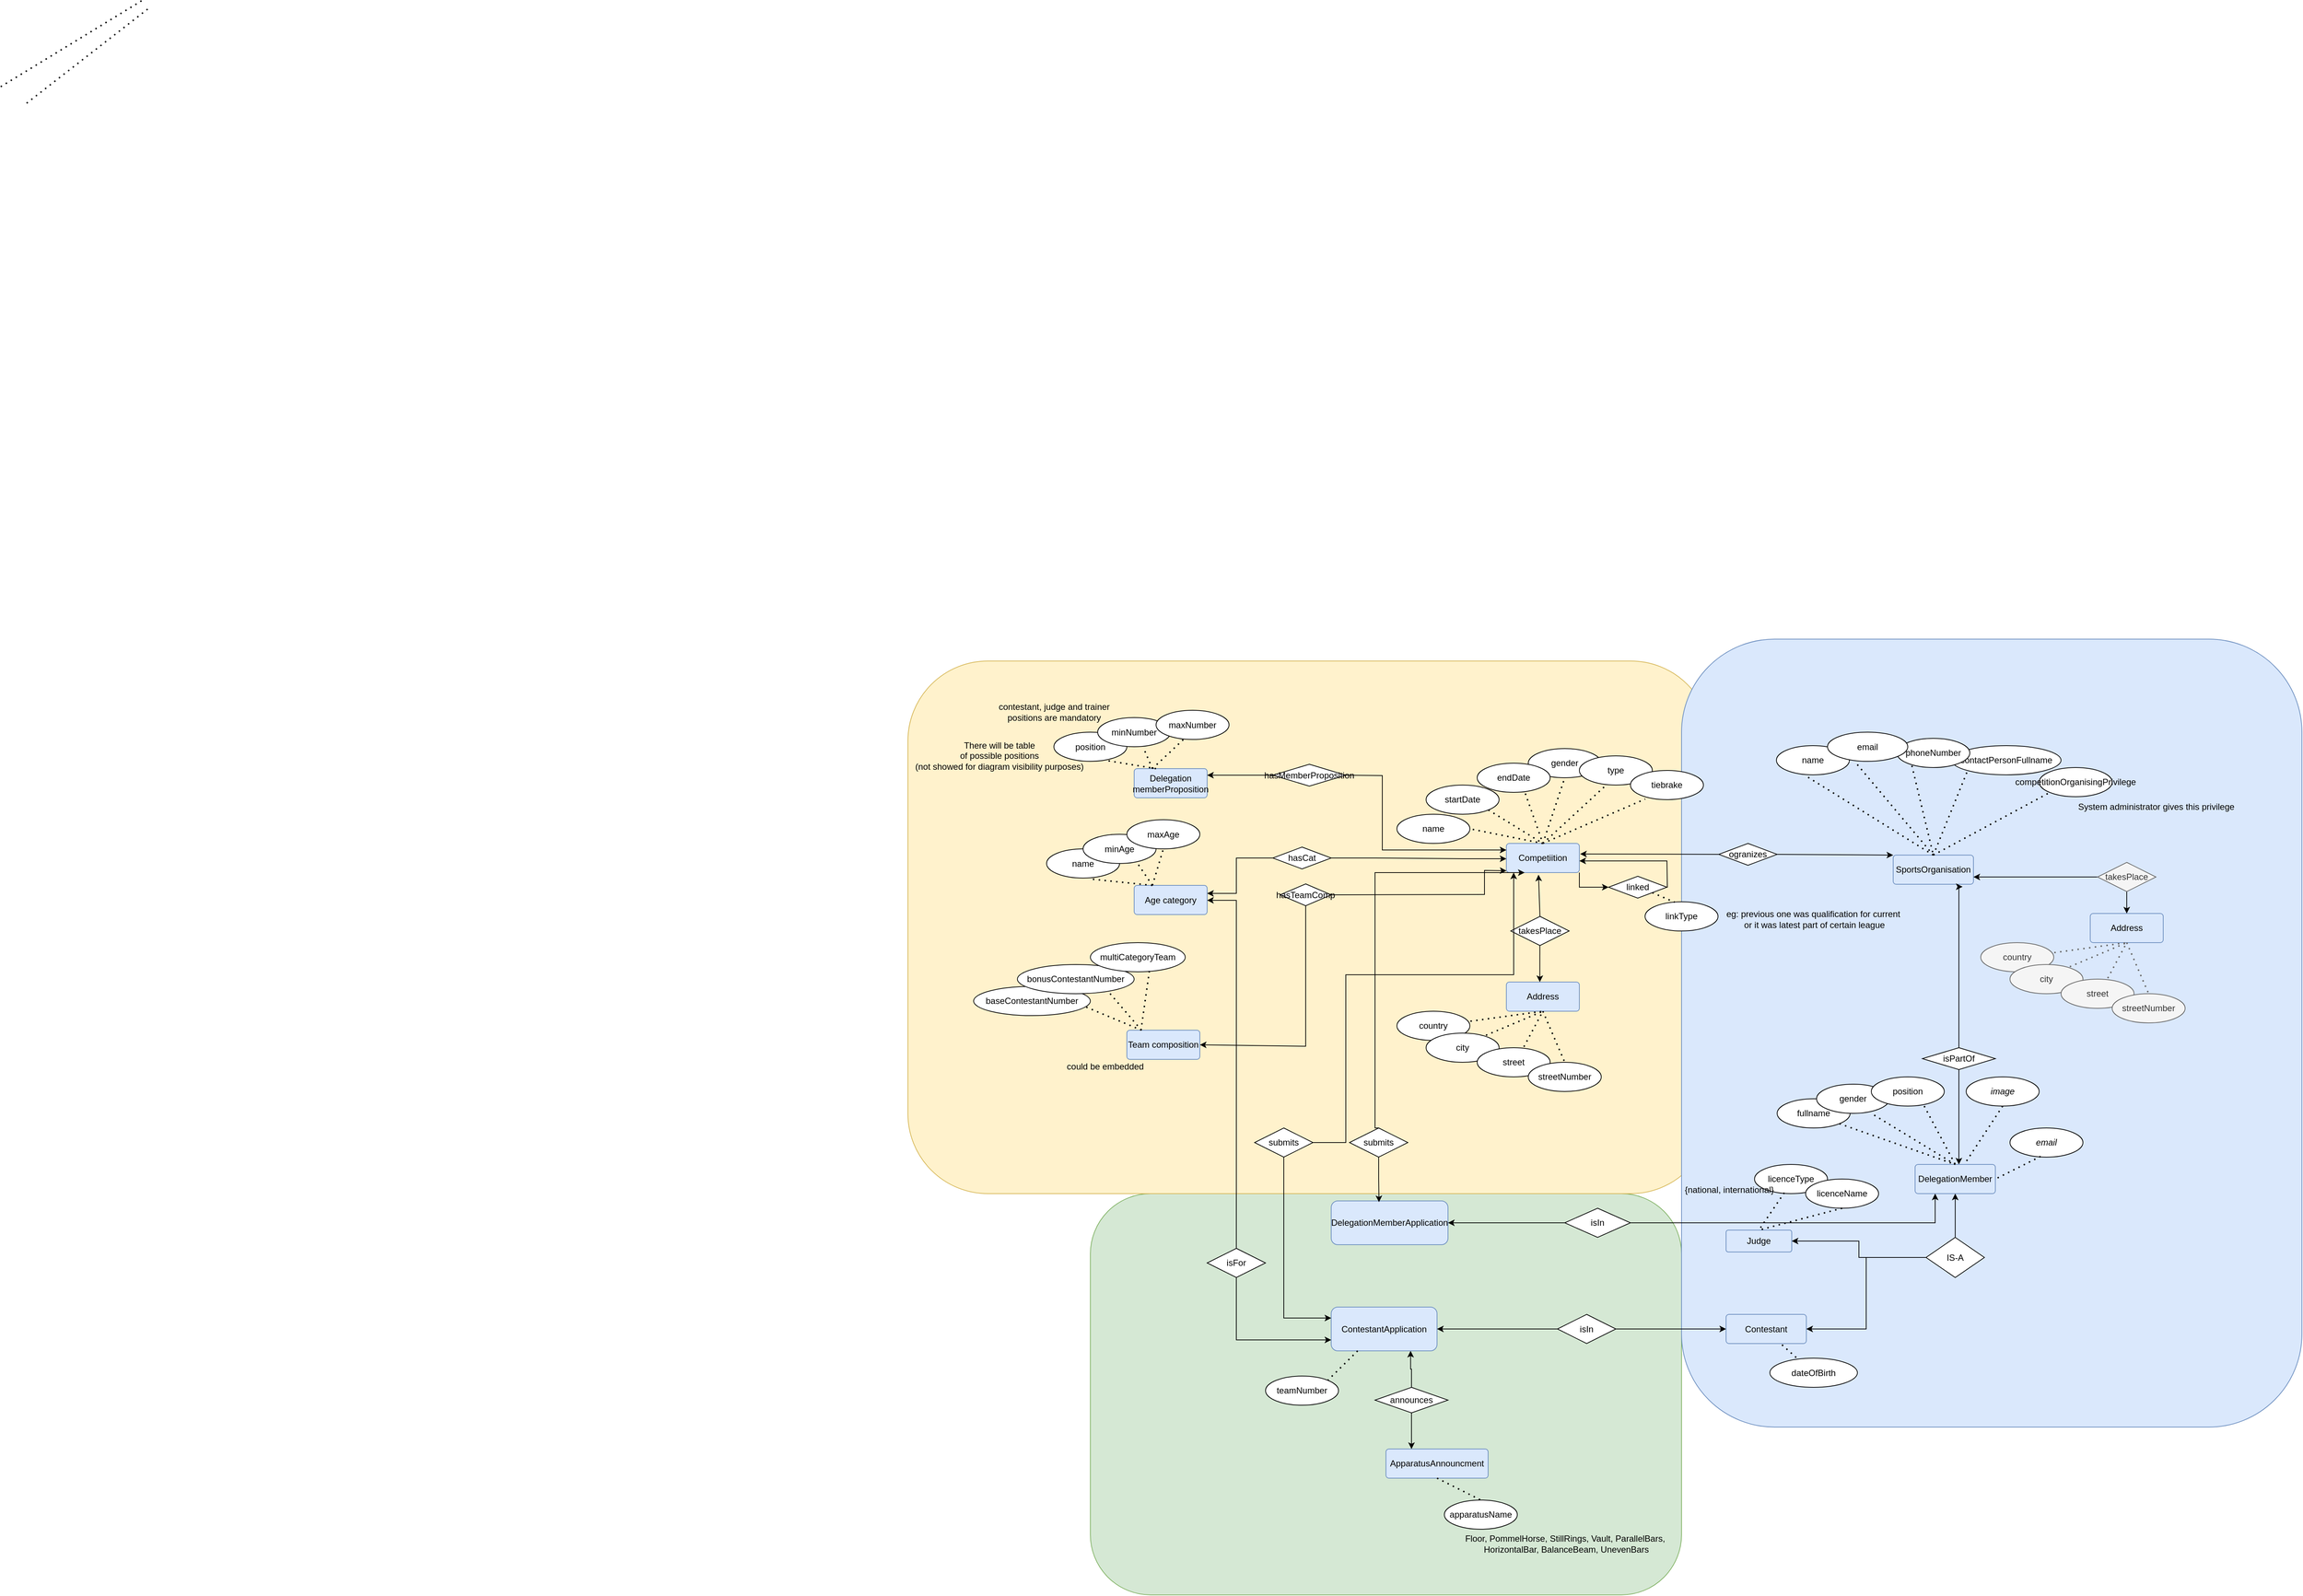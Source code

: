 <mxfile version="21.6.8" type="device">
  <diagram name="Page-1" id="sqc_vz35k7CTNrsF8CXl">
    <mxGraphModel dx="659" dy="-343" grid="1" gridSize="10" guides="1" tooltips="1" connect="1" arrows="1" fold="1" page="1" pageScale="1" pageWidth="850" pageHeight="1100" math="0" shadow="0">
      <root>
        <mxCell id="0" />
        <mxCell id="1" parent="0" />
        <mxCell id="_8KGrWZPLLeJy_KlV1K0-40" value="" style="endArrow=none;dashed=1;html=1;dashPattern=1 3;strokeWidth=2;rounded=0;entryX=0.5;entryY=1;entryDx=0;entryDy=0;exitX=0.67;exitY=-0.054;exitDx=0;exitDy=0;exitPerimeter=0;" edge="1" parent="1" target="_8KGrWZPLLeJy_KlV1K0-38">
          <mxGeometry width="50" height="50" relative="1" as="geometry">
            <mxPoint x="-63" y="542.84" as="sourcePoint" />
            <mxPoint x="130.2" y="425.0" as="targetPoint" />
          </mxGeometry>
        </mxCell>
        <mxCell id="_8KGrWZPLLeJy_KlV1K0-41" value="" style="endArrow=none;dashed=1;html=1;dashPattern=1 3;strokeWidth=2;rounded=0;entryX=0.554;entryY=1.031;entryDx=0;entryDy=0;entryPerimeter=0;exitX=1.025;exitY=0.511;exitDx=0;exitDy=0;exitPerimeter=0;" edge="1" parent="1" target="_8KGrWZPLLeJy_KlV1K0-39">
          <mxGeometry width="50" height="50" relative="1" as="geometry">
            <mxPoint x="-27.5" y="565.44" as="sourcePoint" />
            <mxPoint x="140.2" y="435.0" as="targetPoint" />
          </mxGeometry>
        </mxCell>
        <mxCell id="_8KGrWZPLLeJy_KlV1K0-64" value="" style="rounded=1;whiteSpace=wrap;html=1;fillColor=#d5e8d4;strokeColor=#82b366;movable=0;resizable=0;rotatable=0;deletable=0;editable=0;connectable=0;" vertex="1" parent="1">
          <mxGeometry x="1430" y="2060" width="810" height="550" as="geometry" />
        </mxCell>
        <mxCell id="_8KGrWZPLLeJy_KlV1K0-65" value="" style="rounded=1;whiteSpace=wrap;html=1;fillColor=#fff2cc;strokeColor=#d6b656;movable=1;resizable=1;rotatable=1;deletable=1;editable=1;connectable=1;" vertex="1" parent="1">
          <mxGeometry x="1180" y="1330" width="1100" height="730" as="geometry" />
        </mxCell>
        <mxCell id="_8KGrWZPLLeJy_KlV1K0-66" value="" style="rounded=1;whiteSpace=wrap;html=1;fillColor=#dae8fc;strokeColor=#6c8ebf;movable=0;resizable=0;rotatable=0;deletable=0;editable=0;connectable=0;" vertex="1" parent="1">
          <mxGeometry x="2240" y="1300" width="850" height="1080" as="geometry" />
        </mxCell>
        <mxCell id="_8KGrWZPLLeJy_KlV1K0-67" style="edgeStyle=none;rounded=0;orthogonalLoop=1;jettySize=auto;html=1;exitX=1;exitY=1;exitDx=0;exitDy=0;entryX=0;entryY=0.5;entryDx=0;entryDy=0;startArrow=none;startFill=0;endArrow=classic;endFill=1;" edge="1" parent="1" source="_8KGrWZPLLeJy_KlV1K0-68" target="_8KGrWZPLLeJy_KlV1K0-99">
          <mxGeometry relative="1" as="geometry">
            <Array as="points">
              <mxPoint x="2100" y="1640" />
            </Array>
          </mxGeometry>
        </mxCell>
        <mxCell id="_8KGrWZPLLeJy_KlV1K0-68" value="Competiition&lt;br&gt;" style="rounded=1;arcSize=10;whiteSpace=wrap;html=1;align=center;fillColor=#dae8fc;strokeColor=#6c8ebf;" vertex="1" parent="1">
          <mxGeometry x="2000" y="1580" width="100" height="40" as="geometry" />
        </mxCell>
        <mxCell id="_8KGrWZPLLeJy_KlV1K0-69" value="name" style="ellipse;whiteSpace=wrap;html=1;align=center;fillColor=#FFFFFF;" vertex="1" parent="1">
          <mxGeometry x="1850" y="1540" width="100" height="40" as="geometry" />
        </mxCell>
        <mxCell id="_8KGrWZPLLeJy_KlV1K0-70" value="gender" style="ellipse;whiteSpace=wrap;html=1;align=center;fillColor=#FFFFFF;" vertex="1" parent="1">
          <mxGeometry x="2030" y="1450" width="100" height="40" as="geometry" />
        </mxCell>
        <mxCell id="_8KGrWZPLLeJy_KlV1K0-71" value="contactPersonFullname" style="ellipse;whiteSpace=wrap;html=1;align=center;fillColor=#FFFFFF;" vertex="1" parent="1">
          <mxGeometry x="2610" y="1446" width="150" height="40" as="geometry" />
        </mxCell>
        <mxCell id="_8KGrWZPLLeJy_KlV1K0-72" value="phoneNumber" style="ellipse;whiteSpace=wrap;html=1;align=center;fillColor=#FFFFFF;" vertex="1" parent="1">
          <mxGeometry x="2535" y="1436" width="100" height="40" as="geometry" />
        </mxCell>
        <mxCell id="_8KGrWZPLLeJy_KlV1K0-73" value="startDate" style="ellipse;whiteSpace=wrap;html=1;align=center;fillColor=#FFFFFF;" vertex="1" parent="1">
          <mxGeometry x="1890" y="1500" width="100" height="40" as="geometry" />
        </mxCell>
        <mxCell id="_8KGrWZPLLeJy_KlV1K0-74" value="endDate" style="ellipse;whiteSpace=wrap;html=1;align=center;fillColor=#FFFFFF;" vertex="1" parent="1">
          <mxGeometry x="1960" y="1470" width="100" height="40" as="geometry" />
        </mxCell>
        <mxCell id="_8KGrWZPLLeJy_KlV1K0-75" value="Address" style="rounded=1;arcSize=10;whiteSpace=wrap;html=1;align=center;fillColor=#dae8fc;strokeColor=#6c8ebf;" vertex="1" parent="1">
          <mxGeometry x="2000" y="1770" width="100" height="40" as="geometry" />
        </mxCell>
        <mxCell id="_8KGrWZPLLeJy_KlV1K0-76" value="country" style="ellipse;whiteSpace=wrap;html=1;align=center;fillColor=#FFFFFF;" vertex="1" parent="1">
          <mxGeometry x="1850" y="1810" width="100" height="40" as="geometry" />
        </mxCell>
        <mxCell id="_8KGrWZPLLeJy_KlV1K0-77" value="city" style="ellipse;whiteSpace=wrap;html=1;align=center;fillColor=#FFFFFF;" vertex="1" parent="1">
          <mxGeometry x="1890" y="1840" width="100" height="40" as="geometry" />
        </mxCell>
        <mxCell id="_8KGrWZPLLeJy_KlV1K0-78" value="street" style="ellipse;whiteSpace=wrap;html=1;align=center;fillColor=#FFFFFF;" vertex="1" parent="1">
          <mxGeometry x="1960" y="1860" width="100" height="40" as="geometry" />
        </mxCell>
        <mxCell id="_8KGrWZPLLeJy_KlV1K0-79" value="streetNumber" style="ellipse;whiteSpace=wrap;html=1;align=center;fillColor=#FFFFFF;" vertex="1" parent="1">
          <mxGeometry x="2030" y="1880" width="100" height="40" as="geometry" />
        </mxCell>
        <mxCell id="_8KGrWZPLLeJy_KlV1K0-80" style="edgeStyle=none;rounded=0;orthogonalLoop=1;jettySize=auto;html=1;entryX=0.458;entryY=0;entryDx=0;entryDy=0;startArrow=none;startFill=0;endArrow=classic;endFill=1;entryPerimeter=0;" edge="1" parent="1" target="_8KGrWZPLLeJy_KlV1K0-75">
          <mxGeometry relative="1" as="geometry">
            <mxPoint x="2045.839" y="1719.58" as="sourcePoint" />
            <mxPoint x="2048" y="1770" as="targetPoint" />
          </mxGeometry>
        </mxCell>
        <mxCell id="_8KGrWZPLLeJy_KlV1K0-81" style="edgeStyle=none;rounded=0;orthogonalLoop=1;jettySize=auto;html=1;startArrow=none;startFill=0;endArrow=classic;endFill=1;entryX=0.44;entryY=1.071;entryDx=0;entryDy=0;entryPerimeter=0;exitX=0.5;exitY=0;exitDx=0;exitDy=0;" edge="1" parent="1" source="_8KGrWZPLLeJy_KlV1K0-82" target="_8KGrWZPLLeJy_KlV1K0-68">
          <mxGeometry relative="1" as="geometry">
            <mxPoint x="2033.327" y="1660.003" as="sourcePoint" />
            <mxPoint x="2030" y="1608.34" as="targetPoint" />
          </mxGeometry>
        </mxCell>
        <mxCell id="_8KGrWZPLLeJy_KlV1K0-82" value="takesPlace" style="shape=rhombus;perimeter=rhombusPerimeter;whiteSpace=wrap;html=1;align=center;" vertex="1" parent="1">
          <mxGeometry x="2006" y="1680" width="80" height="40" as="geometry" />
        </mxCell>
        <mxCell id="_8KGrWZPLLeJy_KlV1K0-83" value="type" style="ellipse;whiteSpace=wrap;html=1;align=center;fillColor=#FFFFFF;" vertex="1" parent="1">
          <mxGeometry x="2100" y="1460" width="100" height="40" as="geometry" />
        </mxCell>
        <mxCell id="_8KGrWZPLLeJy_KlV1K0-84" value="Delegation memberProposition" style="rounded=1;arcSize=10;whiteSpace=wrap;html=1;align=center;fillColor=#dae8fc;strokeColor=#6c8ebf;" vertex="1" parent="1">
          <mxGeometry x="1490" y="1477.5" width="100" height="40" as="geometry" />
        </mxCell>
        <mxCell id="_8KGrWZPLLeJy_KlV1K0-85" value="position" style="ellipse;whiteSpace=wrap;html=1;align=center;fillColor=#FFFFFF;" vertex="1" parent="1">
          <mxGeometry x="1380" y="1427.5" width="100" height="40" as="geometry" />
        </mxCell>
        <mxCell id="_8KGrWZPLLeJy_KlV1K0-86" value="minNumber" style="ellipse;whiteSpace=wrap;html=1;align=center;fillColor=#FFFFFF;" vertex="1" parent="1">
          <mxGeometry x="1440" y="1407.5" width="100" height="40" as="geometry" />
        </mxCell>
        <mxCell id="_8KGrWZPLLeJy_KlV1K0-87" value="maxNumber" style="ellipse;whiteSpace=wrap;html=1;align=center;fillColor=#FFFFFF;" vertex="1" parent="1">
          <mxGeometry x="1520" y="1397.5" width="100" height="40" as="geometry" />
        </mxCell>
        <mxCell id="_8KGrWZPLLeJy_KlV1K0-88" value="contestant, judge and trainer&lt;br&gt;positions are mandatory&lt;br&gt;" style="text;html=1;align=center;verticalAlign=middle;resizable=0;points=[];autosize=1;strokeColor=none;fillColor=none;" vertex="1" parent="1">
          <mxGeometry x="1290" y="1380" width="180" height="40" as="geometry" />
        </mxCell>
        <mxCell id="_8KGrWZPLLeJy_KlV1K0-89" value="Age category" style="rounded=1;arcSize=10;whiteSpace=wrap;html=1;align=center;fillColor=#dae8fc;strokeColor=#6c8ebf;" vertex="1" parent="1">
          <mxGeometry x="1490" y="1637.5" width="100" height="40" as="geometry" />
        </mxCell>
        <mxCell id="_8KGrWZPLLeJy_KlV1K0-90" value="name" style="ellipse;whiteSpace=wrap;html=1;align=center;fillColor=#FFFFFF;" vertex="1" parent="1">
          <mxGeometry x="1370" y="1587.5" width="100" height="40" as="geometry" />
        </mxCell>
        <mxCell id="_8KGrWZPLLeJy_KlV1K0-91" value="minAge" style="ellipse;whiteSpace=wrap;html=1;align=center;fillColor=#FFFFFF;" vertex="1" parent="1">
          <mxGeometry x="1420" y="1567.5" width="100" height="40" as="geometry" />
        </mxCell>
        <mxCell id="_8KGrWZPLLeJy_KlV1K0-92" value="maxAge" style="ellipse;whiteSpace=wrap;html=1;align=center;fillColor=#FFFFFF;" vertex="1" parent="1">
          <mxGeometry x="1480" y="1547.5" width="100" height="40" as="geometry" />
        </mxCell>
        <mxCell id="_8KGrWZPLLeJy_KlV1K0-93" value="Team composition" style="rounded=1;arcSize=10;whiteSpace=wrap;html=1;align=center;fillColor=#dae8fc;strokeColor=#6c8ebf;" vertex="1" parent="1">
          <mxGeometry x="1480" y="1836" width="100" height="40" as="geometry" />
        </mxCell>
        <mxCell id="_8KGrWZPLLeJy_KlV1K0-94" value="baseContestantNumber" style="ellipse;whiteSpace=wrap;html=1;align=center;fillColor=#FFFFFF;" vertex="1" parent="1">
          <mxGeometry x="1270" y="1776" width="160" height="40" as="geometry" />
        </mxCell>
        <mxCell id="_8KGrWZPLLeJy_KlV1K0-95" value="bonusContestantNumber" style="ellipse;whiteSpace=wrap;html=1;align=center;fillColor=#FFFFFF;" vertex="1" parent="1">
          <mxGeometry x="1330" y="1746" width="160" height="40" as="geometry" />
        </mxCell>
        <mxCell id="_8KGrWZPLLeJy_KlV1K0-96" value="multiCategoryTeam" style="ellipse;whiteSpace=wrap;html=1;align=center;fillColor=#FFFFFF;" vertex="1" parent="1">
          <mxGeometry x="1430" y="1716" width="130" height="40" as="geometry" />
        </mxCell>
        <mxCell id="_8KGrWZPLLeJy_KlV1K0-97" value="tiebrake" style="ellipse;whiteSpace=wrap;html=1;align=center;fillColor=#FFFFFF;" vertex="1" parent="1">
          <mxGeometry x="2170" y="1480" width="100" height="40" as="geometry" />
        </mxCell>
        <mxCell id="_8KGrWZPLLeJy_KlV1K0-98" style="edgeStyle=none;rounded=0;orthogonalLoop=1;jettySize=auto;html=1;exitX=1.007;exitY=0.516;exitDx=0;exitDy=0;entryX=1;entryY=0.5;entryDx=0;entryDy=0;startArrow=none;startFill=0;endArrow=classic;endFill=1;exitPerimeter=0;" edge="1" parent="1" source="_8KGrWZPLLeJy_KlV1K0-99">
          <mxGeometry relative="1" as="geometry">
            <mxPoint x="2220" y="1644" as="sourcePoint" />
            <mxPoint x="2100" y="1604" as="targetPoint" />
            <Array as="points">
              <mxPoint x="2220" y="1604" />
            </Array>
          </mxGeometry>
        </mxCell>
        <mxCell id="_8KGrWZPLLeJy_KlV1K0-99" value="linked" style="shape=rhombus;perimeter=rhombusPerimeter;whiteSpace=wrap;html=1;align=center;" vertex="1" parent="1">
          <mxGeometry x="2140" y="1625" width="80" height="30" as="geometry" />
        </mxCell>
        <mxCell id="_8KGrWZPLLeJy_KlV1K0-100" value="linkType" style="ellipse;whiteSpace=wrap;html=1;align=center;fillColor=#FFFFFF;" vertex="1" parent="1">
          <mxGeometry x="2190" y="1660" width="100" height="40" as="geometry" />
        </mxCell>
        <mxCell id="_8KGrWZPLLeJy_KlV1K0-101" value="eg: previous one was qualification for current&lt;br&gt;&amp;nbsp;or it was latest part of certain league" style="text;html=1;align=center;verticalAlign=middle;resizable=0;points=[];autosize=1;strokeColor=none;fillColor=none;" vertex="1" parent="1">
          <mxGeometry x="2290" y="1664" width="260" height="40" as="geometry" />
        </mxCell>
        <mxCell id="_8KGrWZPLLeJy_KlV1K0-102" style="edgeStyle=none;rounded=0;orthogonalLoop=1;jettySize=auto;html=1;exitX=0.5;exitY=1;exitDx=0;exitDy=0;startArrow=none;startFill=0;endArrow=none;endFill=0;" edge="1" parent="1" source="_8KGrWZPLLeJy_KlV1K0-83" target="_8KGrWZPLLeJy_KlV1K0-83">
          <mxGeometry relative="1" as="geometry" />
        </mxCell>
        <mxCell id="_8KGrWZPLLeJy_KlV1K0-103" value="" style="endArrow=none;dashed=1;html=1;dashPattern=1 3;strokeWidth=2;rounded=0;entryX=0.5;entryY=1;entryDx=0;entryDy=0;" edge="1" parent="1" target="_8KGrWZPLLeJy_KlV1K0-70">
          <mxGeometry width="50" height="50" relative="1" as="geometry">
            <mxPoint x="2050" y="1580" as="sourcePoint" />
            <mxPoint x="2090" y="1520" as="targetPoint" />
          </mxGeometry>
        </mxCell>
        <mxCell id="_8KGrWZPLLeJy_KlV1K0-104" value="" style="endArrow=none;dashed=1;html=1;dashPattern=1 3;strokeWidth=2;rounded=0;entryX=1;entryY=0.5;entryDx=0;entryDy=0;" edge="1" parent="1" target="_8KGrWZPLLeJy_KlV1K0-69">
          <mxGeometry width="50" height="50" relative="1" as="geometry">
            <mxPoint x="2050" y="1580" as="sourcePoint" />
            <mxPoint x="2020" y="1540" as="targetPoint" />
          </mxGeometry>
        </mxCell>
        <mxCell id="_8KGrWZPLLeJy_KlV1K0-105" value="" style="endArrow=none;dashed=1;html=1;dashPattern=1 3;strokeWidth=2;rounded=0;exitX=1;exitY=1;exitDx=0;exitDy=0;entryX=0.5;entryY=0;entryDx=0;entryDy=0;" edge="1" parent="1" source="_8KGrWZPLLeJy_KlV1K0-73" target="_8KGrWZPLLeJy_KlV1K0-68">
          <mxGeometry width="50" height="50" relative="1" as="geometry">
            <mxPoint x="2060" y="1590" as="sourcePoint" />
            <mxPoint x="2110" y="1540" as="targetPoint" />
          </mxGeometry>
        </mxCell>
        <mxCell id="_8KGrWZPLLeJy_KlV1K0-106" value="" style="endArrow=none;dashed=1;html=1;dashPattern=1 3;strokeWidth=2;rounded=0;exitX=0.66;exitY=1.042;exitDx=0;exitDy=0;exitPerimeter=0;entryX=0.5;entryY=0;entryDx=0;entryDy=0;" edge="1" parent="1" source="_8KGrWZPLLeJy_KlV1K0-74" target="_8KGrWZPLLeJy_KlV1K0-68">
          <mxGeometry width="50" height="50" relative="1" as="geometry">
            <mxPoint x="2070" y="1600" as="sourcePoint" />
            <mxPoint x="2120" y="1550" as="targetPoint" />
          </mxGeometry>
        </mxCell>
        <mxCell id="_8KGrWZPLLeJy_KlV1K0-107" value="" style="endArrow=none;dashed=1;html=1;dashPattern=1 3;strokeWidth=2;rounded=0;entryX=0.368;entryY=1;entryDx=0;entryDy=0;entryPerimeter=0;exitX=0.5;exitY=0;exitDx=0;exitDy=0;" edge="1" parent="1" source="_8KGrWZPLLeJy_KlV1K0-68" target="_8KGrWZPLLeJy_KlV1K0-83">
          <mxGeometry width="50" height="50" relative="1" as="geometry">
            <mxPoint x="2080" y="1610" as="sourcePoint" />
            <mxPoint x="2130" y="1560" as="targetPoint" />
          </mxGeometry>
        </mxCell>
        <mxCell id="_8KGrWZPLLeJy_KlV1K0-108" value="" style="endArrow=none;dashed=1;html=1;dashPattern=1 3;strokeWidth=2;rounded=0;entryX=0.202;entryY=0.979;entryDx=0;entryDy=0;entryPerimeter=0;exitX=0.5;exitY=0;exitDx=0;exitDy=0;" edge="1" parent="1" source="_8KGrWZPLLeJy_KlV1K0-68" target="_8KGrWZPLLeJy_KlV1K0-97">
          <mxGeometry width="50" height="50" relative="1" as="geometry">
            <mxPoint x="2090" y="1620" as="sourcePoint" />
            <mxPoint x="2140" y="1570" as="targetPoint" />
          </mxGeometry>
        </mxCell>
        <mxCell id="_8KGrWZPLLeJy_KlV1K0-109" value="" style="endArrow=none;dashed=1;html=1;dashPattern=1 3;strokeWidth=2;rounded=0;entryX=0.406;entryY=0.015;entryDx=0;entryDy=0;entryPerimeter=0;exitX=1;exitY=1;exitDx=0;exitDy=0;" edge="1" parent="1" source="_8KGrWZPLLeJy_KlV1K0-99" target="_8KGrWZPLLeJy_KlV1K0-100">
          <mxGeometry width="50" height="50" relative="1" as="geometry">
            <mxPoint x="2210" y="1625" as="sourcePoint" />
            <mxPoint x="2350.2" y="1564.16" as="targetPoint" />
          </mxGeometry>
        </mxCell>
        <mxCell id="_8KGrWZPLLeJy_KlV1K0-110" value="" style="endArrow=none;dashed=1;html=1;dashPattern=1 3;strokeWidth=2;rounded=0;entryX=0.5;entryY=1;entryDx=0;entryDy=0;exitX=1.007;exitY=0.342;exitDx=0;exitDy=0;exitPerimeter=0;" edge="1" parent="1" source="_8KGrWZPLLeJy_KlV1K0-76" target="_8KGrWZPLLeJy_KlV1K0-75">
          <mxGeometry width="50" height="50" relative="1" as="geometry">
            <mxPoint x="2139.8" y="1890" as="sourcePoint" />
            <mxPoint x="2280" y="1829.16" as="targetPoint" />
          </mxGeometry>
        </mxCell>
        <mxCell id="_8KGrWZPLLeJy_KlV1K0-111" value="" style="endArrow=none;dashed=1;html=1;dashPattern=1 3;strokeWidth=2;rounded=0;exitX=0.82;exitY=0.075;exitDx=0;exitDy=0;exitPerimeter=0;" edge="1" parent="1" source="_8KGrWZPLLeJy_KlV1K0-77">
          <mxGeometry width="50" height="50" relative="1" as="geometry">
            <mxPoint x="2149.8" y="1900" as="sourcePoint" />
            <mxPoint x="2050" y="1810" as="targetPoint" />
          </mxGeometry>
        </mxCell>
        <mxCell id="_8KGrWZPLLeJy_KlV1K0-112" value="" style="endArrow=none;dashed=1;html=1;dashPattern=1 3;strokeWidth=2;rounded=0;entryX=0.5;entryY=1;entryDx=0;entryDy=0;exitX=0.64;exitY=-0.033;exitDx=0;exitDy=0;exitPerimeter=0;" edge="1" parent="1" source="_8KGrWZPLLeJy_KlV1K0-78" target="_8KGrWZPLLeJy_KlV1K0-75">
          <mxGeometry width="50" height="50" relative="1" as="geometry">
            <mxPoint x="2159.8" y="1910" as="sourcePoint" />
            <mxPoint x="2300.0" y="1849.16" as="targetPoint" />
          </mxGeometry>
        </mxCell>
        <mxCell id="_8KGrWZPLLeJy_KlV1K0-113" value="" style="endArrow=none;dashed=1;html=1;dashPattern=1 3;strokeWidth=2;rounded=0;entryX=0.5;entryY=0;entryDx=0;entryDy=0;exitX=0.5;exitY=1;exitDx=0;exitDy=0;" edge="1" parent="1" source="_8KGrWZPLLeJy_KlV1K0-75" target="_8KGrWZPLLeJy_KlV1K0-79">
          <mxGeometry width="50" height="50" relative="1" as="geometry">
            <mxPoint x="2169.8" y="1920" as="sourcePoint" />
            <mxPoint x="2310.0" y="1859.16" as="targetPoint" />
          </mxGeometry>
        </mxCell>
        <mxCell id="_8KGrWZPLLeJy_KlV1K0-114" style="edgeStyle=none;rounded=0;orthogonalLoop=1;jettySize=auto;html=1;exitX=0;exitY=0.5;exitDx=0;exitDy=0;entryX=1.011;entryY=0.361;entryDx=0;entryDy=0;entryPerimeter=0;startArrow=none;startFill=0;endArrow=classic;endFill=1;" edge="1" parent="1" source="_8KGrWZPLLeJy_KlV1K0-116" target="_8KGrWZPLLeJy_KlV1K0-68">
          <mxGeometry relative="1" as="geometry" />
        </mxCell>
        <mxCell id="_8KGrWZPLLeJy_KlV1K0-115" style="edgeStyle=none;rounded=0;orthogonalLoop=1;jettySize=auto;html=1;exitX=1;exitY=0.5;exitDx=0;exitDy=0;startArrow=none;startFill=0;endArrow=classic;endFill=1;entryX=0;entryY=0;entryDx=0;entryDy=0;" edge="1" parent="1" source="_8KGrWZPLLeJy_KlV1K0-116" target="_8KGrWZPLLeJy_KlV1K0-138">
          <mxGeometry relative="1" as="geometry">
            <mxPoint x="2460" y="1595" as="targetPoint" />
          </mxGeometry>
        </mxCell>
        <mxCell id="_8KGrWZPLLeJy_KlV1K0-116" value="ogranizes" style="shape=rhombus;perimeter=rhombusPerimeter;whiteSpace=wrap;html=1;align=center;" vertex="1" parent="1">
          <mxGeometry x="2291" y="1580" width="80" height="30" as="geometry" />
        </mxCell>
        <mxCell id="_8KGrWZPLLeJy_KlV1K0-117" value="" style="endArrow=none;dashed=1;html=1;dashPattern=1 3;strokeWidth=2;rounded=0;entryX=0;entryY=1;entryDx=0;entryDy=0;exitX=0.5;exitY=0;exitDx=0;exitDy=0;" edge="1" parent="1" source="_8KGrWZPLLeJy_KlV1K0-138" target="_8KGrWZPLLeJy_KlV1K0-71">
          <mxGeometry width="50" height="50" relative="1" as="geometry">
            <mxPoint x="2580" y="1421" as="sourcePoint" />
            <mxPoint x="2530" y="1265.16" as="targetPoint" />
          </mxGeometry>
        </mxCell>
        <mxCell id="_8KGrWZPLLeJy_KlV1K0-118" value="" style="endArrow=none;dashed=1;html=1;dashPattern=1 3;strokeWidth=2;rounded=0;entryX=0.5;entryY=0;entryDx=0;entryDy=0;exitX=0.206;exitY=0.936;exitDx=0;exitDy=0;exitPerimeter=0;" edge="1" parent="1" source="_8KGrWZPLLeJy_KlV1K0-72" target="_8KGrWZPLLeJy_KlV1K0-138">
          <mxGeometry width="50" height="50" relative="1" as="geometry">
            <mxPoint x="2399.8" y="1336" as="sourcePoint" />
            <mxPoint x="2576.3" y="1419.84" as="targetPoint" />
          </mxGeometry>
        </mxCell>
        <mxCell id="_8KGrWZPLLeJy_KlV1K0-119" value="" style="endArrow=none;dashed=1;html=1;dashPattern=1 3;strokeWidth=2;rounded=0;entryX=0.343;entryY=1.018;entryDx=0;entryDy=0;entryPerimeter=0;exitX=0.5;exitY=0;exitDx=0;exitDy=0;" edge="1" parent="1" source="_8KGrWZPLLeJy_KlV1K0-138" target="_8KGrWZPLLeJy_KlV1K0-188">
          <mxGeometry width="50" height="50" relative="1" as="geometry">
            <mxPoint x="2580" y="1416" as="sourcePoint" />
            <mxPoint x="2550" y="1285.16" as="targetPoint" />
          </mxGeometry>
        </mxCell>
        <mxCell id="_8KGrWZPLLeJy_KlV1K0-120" value="" style="endArrow=none;dashed=1;html=1;dashPattern=1 3;strokeWidth=2;rounded=0;entryX=0.624;entryY=1.02;entryDx=0;entryDy=0;entryPerimeter=0;exitX=0.25;exitY=0;exitDx=0;exitDy=0;" edge="1" parent="1" source="_8KGrWZPLLeJy_KlV1K0-84" target="_8KGrWZPLLeJy_KlV1K0-86">
          <mxGeometry width="50" height="50" relative="1" as="geometry">
            <mxPoint x="1560" y="1597.5" as="sourcePoint" />
            <mxPoint x="1460" y="1577.5" as="targetPoint" />
          </mxGeometry>
        </mxCell>
        <mxCell id="_8KGrWZPLLeJy_KlV1K0-121" value="" style="endArrow=none;dashed=1;html=1;dashPattern=1 3;strokeWidth=2;rounded=0;entryX=0.376;entryY=1;entryDx=0;entryDy=0;entryPerimeter=0;exitX=0.25;exitY=0;exitDx=0;exitDy=0;" edge="1" parent="1" source="_8KGrWZPLLeJy_KlV1K0-84" target="_8KGrWZPLLeJy_KlV1K0-87">
          <mxGeometry width="50" height="50" relative="1" as="geometry">
            <mxPoint x="1570" y="1607.5" as="sourcePoint" />
            <mxPoint x="1470" y="1587.5" as="targetPoint" />
          </mxGeometry>
        </mxCell>
        <mxCell id="_8KGrWZPLLeJy_KlV1K0-122" value="" style="endArrow=none;dashed=1;html=1;dashPattern=1 3;strokeWidth=2;rounded=0;entryX=0.692;entryY=0.96;entryDx=0;entryDy=0;entryPerimeter=0;" edge="1" parent="1" target="_8KGrWZPLLeJy_KlV1K0-85">
          <mxGeometry width="50" height="50" relative="1" as="geometry">
            <mxPoint x="1520" y="1477.5" as="sourcePoint" />
            <mxPoint x="1480" y="1597.5" as="targetPoint" />
          </mxGeometry>
        </mxCell>
        <mxCell id="_8KGrWZPLLeJy_KlV1K0-123" style="edgeStyle=none;rounded=0;orthogonalLoop=1;jettySize=auto;html=1;startArrow=none;startFill=0;endArrow=classic;endFill=1;exitX=1;exitY=0.5;exitDx=0;exitDy=0;" edge="1" parent="1" source="_8KGrWZPLLeJy_KlV1K0-125">
          <mxGeometry relative="1" as="geometry">
            <mxPoint x="1880" y="1589" as="sourcePoint" />
            <mxPoint x="2000" y="1589" as="targetPoint" />
            <Array as="points">
              <mxPoint x="1830" y="1487" />
              <mxPoint x="1830" y="1589" />
            </Array>
          </mxGeometry>
        </mxCell>
        <mxCell id="_8KGrWZPLLeJy_KlV1K0-124" style="edgeStyle=none;rounded=0;orthogonalLoop=1;jettySize=auto;html=1;entryX=1;entryY=0.5;entryDx=0;entryDy=0;startArrow=none;startFill=0;endArrow=classic;endFill=1;" edge="1" parent="1">
          <mxGeometry relative="1" as="geometry">
            <mxPoint x="1680" y="1486.5" as="sourcePoint" />
            <mxPoint x="1590" y="1486.5" as="targetPoint" />
          </mxGeometry>
        </mxCell>
        <mxCell id="_8KGrWZPLLeJy_KlV1K0-125" value="hasMemberProposition" style="shape=rhombus;perimeter=rhombusPerimeter;whiteSpace=wrap;html=1;align=center;" vertex="1" parent="1">
          <mxGeometry x="1680" y="1471.5" width="100" height="30" as="geometry" />
        </mxCell>
        <mxCell id="_8KGrWZPLLeJy_KlV1K0-126" value="" style="endArrow=none;dashed=1;html=1;dashPattern=1 3;strokeWidth=2;rounded=0;entryX=0.744;entryY=0.99;entryDx=0;entryDy=0;entryPerimeter=0;exitX=0.25;exitY=0;exitDx=0;exitDy=0;" edge="1" parent="1" source="_8KGrWZPLLeJy_KlV1K0-89" target="_8KGrWZPLLeJy_KlV1K0-91">
          <mxGeometry width="50" height="50" relative="1" as="geometry">
            <mxPoint x="1420" y="1663.3" as="sourcePoint" />
            <mxPoint x="1349.2" y="1651.7" as="targetPoint" />
          </mxGeometry>
        </mxCell>
        <mxCell id="_8KGrWZPLLeJy_KlV1K0-127" value="" style="endArrow=none;dashed=1;html=1;dashPattern=1 3;strokeWidth=2;rounded=0;entryX=0.5;entryY=1;entryDx=0;entryDy=0;exitX=0.25;exitY=0;exitDx=0;exitDy=0;" edge="1" parent="1" source="_8KGrWZPLLeJy_KlV1K0-89" target="_8KGrWZPLLeJy_KlV1K0-92">
          <mxGeometry width="50" height="50" relative="1" as="geometry">
            <mxPoint x="1430" y="1673.3" as="sourcePoint" />
            <mxPoint x="1359.2" y="1661.7" as="targetPoint" />
          </mxGeometry>
        </mxCell>
        <mxCell id="_8KGrWZPLLeJy_KlV1K0-128" value="" style="endArrow=none;dashed=1;html=1;dashPattern=1 3;strokeWidth=2;rounded=0;entryX=0.592;entryY=1.03;entryDx=0;entryDy=0;entryPerimeter=0;exitX=0.25;exitY=0;exitDx=0;exitDy=0;" edge="1" parent="1" source="_8KGrWZPLLeJy_KlV1K0-89" target="_8KGrWZPLLeJy_KlV1K0-90">
          <mxGeometry width="50" height="50" relative="1" as="geometry">
            <mxPoint x="1440" y="1683.3" as="sourcePoint" />
            <mxPoint x="1369.2" y="1671.7" as="targetPoint" />
          </mxGeometry>
        </mxCell>
        <mxCell id="_8KGrWZPLLeJy_KlV1K0-129" value="" style="endArrow=none;dashed=1;html=1;dashPattern=1 3;strokeWidth=2;rounded=0;entryX=0.961;entryY=0.703;entryDx=0;entryDy=0;entryPerimeter=0;exitX=0.2;exitY=0;exitDx=0;exitDy=0;exitPerimeter=0;" edge="1" parent="1" source="_8KGrWZPLLeJy_KlV1K0-93" target="_8KGrWZPLLeJy_KlV1K0-94">
          <mxGeometry width="50" height="50" relative="1" as="geometry">
            <mxPoint x="1415.8" y="1876" as="sourcePoint" />
            <mxPoint x="1330.0" y="1867.2" as="targetPoint" />
          </mxGeometry>
        </mxCell>
        <mxCell id="_8KGrWZPLLeJy_KlV1K0-130" value="" style="endArrow=none;dashed=1;html=1;dashPattern=1 3;strokeWidth=2;rounded=0;entryX=0.789;entryY=0.975;entryDx=0;entryDy=0;entryPerimeter=0;" edge="1" parent="1" target="_8KGrWZPLLeJy_KlV1K0-95">
          <mxGeometry width="50" height="50" relative="1" as="geometry">
            <mxPoint x="1500" y="1836" as="sourcePoint" />
            <mxPoint x="1340.0" y="1877.2" as="targetPoint" />
          </mxGeometry>
        </mxCell>
        <mxCell id="_8KGrWZPLLeJy_KlV1K0-131" value="" style="endArrow=none;dashed=1;html=1;dashPattern=1 3;strokeWidth=2;rounded=0;entryX=0.622;entryY=0.969;entryDx=0;entryDy=0;entryPerimeter=0;exitX=0.193;exitY=0.003;exitDx=0;exitDy=0;exitPerimeter=0;" edge="1" parent="1" source="_8KGrWZPLLeJy_KlV1K0-93" target="_8KGrWZPLLeJy_KlV1K0-96">
          <mxGeometry width="50" height="50" relative="1" as="geometry">
            <mxPoint x="1435.8" y="1896" as="sourcePoint" />
            <mxPoint x="1350.0" y="1887.2" as="targetPoint" />
          </mxGeometry>
        </mxCell>
        <mxCell id="_8KGrWZPLLeJy_KlV1K0-132" style="edgeStyle=none;rounded=0;orthogonalLoop=1;jettySize=auto;html=1;exitX=1;exitY=0.5;exitDx=0;exitDy=0;entryX=0;entryY=0.75;entryDx=0;entryDy=0;startArrow=none;startFill=0;endArrow=classic;endFill=1;" edge="1" parent="1" source="_8KGrWZPLLeJy_KlV1K0-134">
          <mxGeometry relative="1" as="geometry">
            <mxPoint x="1880" y="1666" as="sourcePoint" />
            <mxPoint x="2000" y="1601" as="targetPoint" />
            <Array as="points">
              <mxPoint x="1820" y="1600" />
              <mxPoint x="1940" y="1601" />
            </Array>
          </mxGeometry>
        </mxCell>
        <mxCell id="_8KGrWZPLLeJy_KlV1K0-133" style="edgeStyle=none;rounded=0;orthogonalLoop=1;jettySize=auto;html=1;exitX=0;exitY=0.5;exitDx=0;exitDy=0;entryX=1;entryY=0.5;entryDx=0;entryDy=0;startArrow=none;startFill=0;endArrow=classic;endFill=1;" edge="1" parent="1" source="_8KGrWZPLLeJy_KlV1K0-134">
          <mxGeometry relative="1" as="geometry">
            <mxPoint x="1590.0" y="1648.5" as="targetPoint" />
            <Array as="points">
              <mxPoint x="1630" y="1600" />
              <mxPoint x="1630" y="1648.5" />
            </Array>
          </mxGeometry>
        </mxCell>
        <mxCell id="_8KGrWZPLLeJy_KlV1K0-134" value="hasCat" style="shape=rhombus;perimeter=rhombusPerimeter;whiteSpace=wrap;html=1;align=center;" vertex="1" parent="1">
          <mxGeometry x="1680" y="1585" width="80" height="30" as="geometry" />
        </mxCell>
        <mxCell id="_8KGrWZPLLeJy_KlV1K0-135" style="edgeStyle=none;rounded=0;orthogonalLoop=1;jettySize=auto;html=1;entryX=0.001;entryY=0.935;entryDx=0;entryDy=0;entryPerimeter=0;startArrow=none;startFill=0;endArrow=classic;endFill=1;exitX=1;exitY=0.5;exitDx=0;exitDy=0;" edge="1" parent="1" source="_8KGrWZPLLeJy_KlV1K0-137" target="_8KGrWZPLLeJy_KlV1K0-68">
          <mxGeometry relative="1" as="geometry">
            <Array as="points">
              <mxPoint x="1970" y="1650" />
              <mxPoint x="1970" y="1617" />
            </Array>
          </mxGeometry>
        </mxCell>
        <mxCell id="_8KGrWZPLLeJy_KlV1K0-136" style="edgeStyle=none;rounded=0;orthogonalLoop=1;jettySize=auto;html=1;entryX=1;entryY=0.5;entryDx=0;entryDy=0;startArrow=none;startFill=0;endArrow=classic;endFill=1;" edge="1" parent="1" source="_8KGrWZPLLeJy_KlV1K0-137" target="_8KGrWZPLLeJy_KlV1K0-93">
          <mxGeometry relative="1" as="geometry">
            <Array as="points">
              <mxPoint x="1725" y="1858" />
            </Array>
          </mxGeometry>
        </mxCell>
        <mxCell id="_8KGrWZPLLeJy_KlV1K0-137" value="hasTeamComp" style="shape=rhombus;perimeter=rhombusPerimeter;whiteSpace=wrap;html=1;align=center;" vertex="1" parent="1">
          <mxGeometry x="1690" y="1635.5" width="70" height="30" as="geometry" />
        </mxCell>
        <mxCell id="_8KGrWZPLLeJy_KlV1K0-138" value="SportsOrganisation" style="rounded=1;arcSize=10;whiteSpace=wrap;html=1;align=center;fillColor=#dae8fc;strokeColor=#6c8ebf;" vertex="1" parent="1">
          <mxGeometry x="2530" y="1596" width="110" height="40" as="geometry" />
        </mxCell>
        <mxCell id="_8KGrWZPLLeJy_KlV1K0-139" value="name" style="ellipse;whiteSpace=wrap;html=1;align=center;fillColor=#FFFFFF;" vertex="1" parent="1">
          <mxGeometry x="2370" y="1446" width="100" height="40" as="geometry" />
        </mxCell>
        <mxCell id="_8KGrWZPLLeJy_KlV1K0-140" value="Address" style="rounded=1;arcSize=10;whiteSpace=wrap;html=1;align=center;fillColor=#dae8fc;strokeColor=#6c8ebf;" vertex="1" parent="1">
          <mxGeometry x="2800" y="1676" width="100" height="40" as="geometry" />
        </mxCell>
        <mxCell id="_8KGrWZPLLeJy_KlV1K0-141" value="country" style="ellipse;whiteSpace=wrap;html=1;align=center;fillColor=#f5f5f5;fontColor=#333333;strokeColor=#666666;" vertex="1" parent="1">
          <mxGeometry x="2650" y="1716" width="100" height="40" as="geometry" />
        </mxCell>
        <mxCell id="_8KGrWZPLLeJy_KlV1K0-142" value="city" style="ellipse;whiteSpace=wrap;html=1;align=center;fillColor=#f5f5f5;fontColor=#333333;strokeColor=#666666;" vertex="1" parent="1">
          <mxGeometry x="2690" y="1746" width="100" height="40" as="geometry" />
        </mxCell>
        <mxCell id="_8KGrWZPLLeJy_KlV1K0-143" value="street" style="ellipse;whiteSpace=wrap;html=1;align=center;fillColor=#f5f5f5;fontColor=#333333;strokeColor=#666666;" vertex="1" parent="1">
          <mxGeometry x="2760" y="1766" width="100" height="40" as="geometry" />
        </mxCell>
        <mxCell id="_8KGrWZPLLeJy_KlV1K0-144" value="streetNumber" style="ellipse;whiteSpace=wrap;html=1;align=center;fillColor=#f5f5f5;fontColor=#333333;strokeColor=#666666;" vertex="1" parent="1">
          <mxGeometry x="2830" y="1786" width="100" height="40" as="geometry" />
        </mxCell>
        <mxCell id="_8KGrWZPLLeJy_KlV1K0-145" value="" style="endArrow=none;dashed=1;html=1;dashPattern=1 3;strokeWidth=2;rounded=0;entryX=0.5;entryY=1;entryDx=0;entryDy=0;exitX=1.007;exitY=0.342;exitDx=0;exitDy=0;exitPerimeter=0;fillColor=#f5f5f5;strokeColor=#666666;" edge="1" parent="1" source="_8KGrWZPLLeJy_KlV1K0-141" target="_8KGrWZPLLeJy_KlV1K0-140">
          <mxGeometry width="50" height="50" relative="1" as="geometry">
            <mxPoint x="2939.8" y="1796" as="sourcePoint" />
            <mxPoint x="3080" y="1735.16" as="targetPoint" />
          </mxGeometry>
        </mxCell>
        <mxCell id="_8KGrWZPLLeJy_KlV1K0-146" value="" style="endArrow=none;dashed=1;html=1;dashPattern=1 3;strokeWidth=2;rounded=0;exitX=0.82;exitY=0.075;exitDx=0;exitDy=0;exitPerimeter=0;fillColor=#f5f5f5;strokeColor=#666666;" edge="1" parent="1" source="_8KGrWZPLLeJy_KlV1K0-142">
          <mxGeometry width="50" height="50" relative="1" as="geometry">
            <mxPoint x="2949.8" y="1806" as="sourcePoint" />
            <mxPoint x="2850" y="1716" as="targetPoint" />
          </mxGeometry>
        </mxCell>
        <mxCell id="_8KGrWZPLLeJy_KlV1K0-147" value="" style="endArrow=none;dashed=1;html=1;dashPattern=1 3;strokeWidth=2;rounded=0;entryX=0.5;entryY=1;entryDx=0;entryDy=0;exitX=0.64;exitY=-0.033;exitDx=0;exitDy=0;exitPerimeter=0;fillColor=#f5f5f5;strokeColor=#666666;" edge="1" parent="1" source="_8KGrWZPLLeJy_KlV1K0-143" target="_8KGrWZPLLeJy_KlV1K0-140">
          <mxGeometry width="50" height="50" relative="1" as="geometry">
            <mxPoint x="2959.8" y="1816" as="sourcePoint" />
            <mxPoint x="3100.0" y="1755.16" as="targetPoint" />
          </mxGeometry>
        </mxCell>
        <mxCell id="_8KGrWZPLLeJy_KlV1K0-148" value="" style="endArrow=none;dashed=1;html=1;dashPattern=1 3;strokeWidth=2;rounded=0;entryX=0.5;entryY=0;entryDx=0;entryDy=0;exitX=0.5;exitY=1;exitDx=0;exitDy=0;fillColor=#f5f5f5;strokeColor=#666666;" edge="1" parent="1" source="_8KGrWZPLLeJy_KlV1K0-140" target="_8KGrWZPLLeJy_KlV1K0-144">
          <mxGeometry width="50" height="50" relative="1" as="geometry">
            <mxPoint x="2969.8" y="1826" as="sourcePoint" />
            <mxPoint x="3110.0" y="1765.16" as="targetPoint" />
          </mxGeometry>
        </mxCell>
        <mxCell id="_8KGrWZPLLeJy_KlV1K0-149" style="edgeStyle=none;rounded=0;orthogonalLoop=1;jettySize=auto;html=1;exitX=0.5;exitY=1;exitDx=0;exitDy=0;entryX=0.5;entryY=0;entryDx=0;entryDy=0;startArrow=none;startFill=0;endArrow=classic;endFill=1;" edge="1" parent="1" source="_8KGrWZPLLeJy_KlV1K0-151" target="_8KGrWZPLLeJy_KlV1K0-140">
          <mxGeometry relative="1" as="geometry" />
        </mxCell>
        <mxCell id="_8KGrWZPLLeJy_KlV1K0-150" style="edgeStyle=none;rounded=0;orthogonalLoop=1;jettySize=auto;html=1;exitX=0;exitY=0.5;exitDx=0;exitDy=0;entryX=1;entryY=0.75;entryDx=0;entryDy=0;startArrow=none;startFill=0;endArrow=classic;endFill=1;" edge="1" parent="1" source="_8KGrWZPLLeJy_KlV1K0-151" target="_8KGrWZPLLeJy_KlV1K0-138">
          <mxGeometry relative="1" as="geometry">
            <Array as="points">
              <mxPoint x="2710" y="1626" />
            </Array>
          </mxGeometry>
        </mxCell>
        <mxCell id="_8KGrWZPLLeJy_KlV1K0-151" value="takesPlace" style="shape=rhombus;perimeter=rhombusPerimeter;whiteSpace=wrap;html=1;align=center;fillColor=#f5f5f5;fontColor=#333333;strokeColor=#666666;" vertex="1" parent="1">
          <mxGeometry x="2810" y="1606" width="80" height="40" as="geometry" />
        </mxCell>
        <mxCell id="_8KGrWZPLLeJy_KlV1K0-152" value="" style="endArrow=none;dashed=1;html=1;dashPattern=1 3;strokeWidth=2;rounded=0;entryX=0.421;entryY=1.064;entryDx=0;entryDy=0;exitX=0.5;exitY=0;exitDx=0;exitDy=0;entryPerimeter=0;" edge="1" parent="1" source="_8KGrWZPLLeJy_KlV1K0-138" target="_8KGrWZPLLeJy_KlV1K0-139">
          <mxGeometry width="50" height="50" relative="1" as="geometry">
            <mxPoint x="2649.02" y="1616.86" as="sourcePoint" />
            <mxPoint x="2750.987" y="1596.002" as="targetPoint" />
          </mxGeometry>
        </mxCell>
        <mxCell id="_8KGrWZPLLeJy_KlV1K0-153" value="Contestant" style="rounded=1;arcSize=10;whiteSpace=wrap;html=1;align=center;fillColor=#dae8fc;strokeColor=#6c8ebf;" vertex="1" parent="1">
          <mxGeometry x="2301" y="2225.5" width="110" height="40" as="geometry" />
        </mxCell>
        <mxCell id="_8KGrWZPLLeJy_KlV1K0-154" value="dateOfBirth" style="ellipse;whiteSpace=wrap;html=1;align=center;fillColor=#FFFFFF;" vertex="1" parent="1">
          <mxGeometry x="2361" y="2285.5" width="120" height="40" as="geometry" />
        </mxCell>
        <mxCell id="_8KGrWZPLLeJy_KlV1K0-155" value="ApparatusAnnouncment" style="rounded=1;arcSize=10;whiteSpace=wrap;html=1;align=center;fillColor=#dae8fc;strokeColor=#6c8ebf;" vertex="1" parent="1">
          <mxGeometry x="1835" y="2410" width="140" height="40" as="geometry" />
        </mxCell>
        <mxCell id="_8KGrWZPLLeJy_KlV1K0-156" value="apparatusName" style="ellipse;whiteSpace=wrap;html=1;align=center;fillColor=#FFFFFF;" vertex="1" parent="1">
          <mxGeometry x="1915" y="2480" width="100" height="40" as="geometry" />
        </mxCell>
        <mxCell id="_8KGrWZPLLeJy_KlV1K0-157" value="Floor, PommelHorse, StillRings, Vault, ParallelBars,&lt;br&gt;&amp;nbsp;HorizontalBar, BalanceBeam, UnevenBars" style="text;html=1;align=center;verticalAlign=middle;resizable=0;points=[];autosize=1;strokeColor=none;fillColor=none;" vertex="1" parent="1">
          <mxGeometry x="1930" y="2520" width="300" height="40" as="geometry" />
        </mxCell>
        <mxCell id="_8KGrWZPLLeJy_KlV1K0-158" style="edgeStyle=orthogonalEdgeStyle;rounded=0;orthogonalLoop=1;jettySize=auto;html=1;exitX=0.5;exitY=1;exitDx=0;exitDy=0;entryX=0.25;entryY=0;entryDx=0;entryDy=0;" edge="1" parent="1" source="_8KGrWZPLLeJy_KlV1K0-160" target="_8KGrWZPLLeJy_KlV1K0-155">
          <mxGeometry relative="1" as="geometry" />
        </mxCell>
        <mxCell id="_8KGrWZPLLeJy_KlV1K0-159" style="edgeStyle=orthogonalEdgeStyle;rounded=0;orthogonalLoop=1;jettySize=auto;html=1;exitX=0.5;exitY=0;exitDx=0;exitDy=0;entryX=0.75;entryY=1;entryDx=0;entryDy=0;" edge="1" parent="1" source="_8KGrWZPLLeJy_KlV1K0-160" target="_8KGrWZPLLeJy_KlV1K0-190">
          <mxGeometry relative="1" as="geometry" />
        </mxCell>
        <mxCell id="_8KGrWZPLLeJy_KlV1K0-160" value="announces" style="shape=rhombus;perimeter=rhombusPerimeter;whiteSpace=wrap;html=1;align=center;" vertex="1" parent="1">
          <mxGeometry x="1820" y="2325.5" width="100" height="35" as="geometry" />
        </mxCell>
        <mxCell id="_8KGrWZPLLeJy_KlV1K0-161" value="" style="endArrow=none;dashed=1;html=1;dashPattern=1 3;strokeWidth=2;rounded=0;entryX=0.5;entryY=0;entryDx=0;entryDy=0;exitX=0.5;exitY=1;exitDx=0;exitDy=0;" edge="1" parent="1" source="_8KGrWZPLLeJy_KlV1K0-155" target="_8KGrWZPLLeJy_KlV1K0-156">
          <mxGeometry width="50" height="50" relative="1" as="geometry">
            <mxPoint x="1900" y="2480" as="sourcePoint" />
            <mxPoint x="1940" y="2520" as="targetPoint" />
          </mxGeometry>
        </mxCell>
        <mxCell id="_8KGrWZPLLeJy_KlV1K0-162" style="edgeStyle=orthogonalEdgeStyle;rounded=0;orthogonalLoop=1;jettySize=auto;html=1;entryX=0.864;entryY=1.085;entryDx=0;entryDy=0;entryPerimeter=0;" edge="1" parent="1" source="_8KGrWZPLLeJy_KlV1K0-164" target="_8KGrWZPLLeJy_KlV1K0-138">
          <mxGeometry relative="1" as="geometry">
            <Array as="points">
              <mxPoint x="2620" y="1639" />
            </Array>
          </mxGeometry>
        </mxCell>
        <mxCell id="_8KGrWZPLLeJy_KlV1K0-163" style="edgeStyle=orthogonalEdgeStyle;rounded=0;orthogonalLoop=1;jettySize=auto;html=1;" edge="1" parent="1" source="_8KGrWZPLLeJy_KlV1K0-164" target="_8KGrWZPLLeJy_KlV1K0-165">
          <mxGeometry relative="1" as="geometry">
            <Array as="points">
              <mxPoint x="2620" y="1970" />
              <mxPoint x="2620" y="1970" />
            </Array>
          </mxGeometry>
        </mxCell>
        <mxCell id="_8KGrWZPLLeJy_KlV1K0-164" value="isPartOf" style="shape=rhombus;perimeter=rhombusPerimeter;whiteSpace=wrap;html=1;align=center;" vertex="1" parent="1">
          <mxGeometry x="2570" y="1860" width="100" height="30" as="geometry" />
        </mxCell>
        <mxCell id="_8KGrWZPLLeJy_KlV1K0-165" value="DelegationMember" style="rounded=1;arcSize=10;whiteSpace=wrap;html=1;align=center;fillColor=#dae8fc;strokeColor=#6c8ebf;" vertex="1" parent="1">
          <mxGeometry x="2560" y="2020" width="110" height="40" as="geometry" />
        </mxCell>
        <mxCell id="_8KGrWZPLLeJy_KlV1K0-166" value="could be embedded" style="text;html=1;align=center;verticalAlign=middle;resizable=0;points=[];autosize=1;strokeColor=none;fillColor=none;" vertex="1" parent="1">
          <mxGeometry x="1385" y="1871" width="130" height="30" as="geometry" />
        </mxCell>
        <mxCell id="_8KGrWZPLLeJy_KlV1K0-167" value="Judge" style="rounded=1;arcSize=10;whiteSpace=wrap;html=1;align=center;fillColor=#dae8fc;strokeColor=#6c8ebf;" vertex="1" parent="1">
          <mxGeometry x="2301" y="2110" width="90" height="30" as="geometry" />
        </mxCell>
        <mxCell id="_8KGrWZPLLeJy_KlV1K0-168" value="licenceType" style="ellipse;whiteSpace=wrap;html=1;align=center;fillColor=#FFFFFF;" vertex="1" parent="1">
          <mxGeometry x="2340" y="2020" width="100" height="40" as="geometry" />
        </mxCell>
        <mxCell id="_8KGrWZPLLeJy_KlV1K0-169" value="licenceName" style="ellipse;whiteSpace=wrap;html=1;align=center;fillColor=#FFFFFF;" vertex="1" parent="1">
          <mxGeometry x="2410" y="2040" width="100" height="40" as="geometry" />
        </mxCell>
        <mxCell id="_8KGrWZPLLeJy_KlV1K0-170" value="{national, international}" style="text;html=1;align=center;verticalAlign=middle;resizable=0;points=[];autosize=1;strokeColor=none;fillColor=none;" vertex="1" parent="1">
          <mxGeometry x="2230" y="2040" width="150" height="30" as="geometry" />
        </mxCell>
        <mxCell id="_8KGrWZPLLeJy_KlV1K0-171" value="fullname" style="ellipse;whiteSpace=wrap;html=1;align=center;fillColor=#FFFFFF;" vertex="1" parent="1">
          <mxGeometry x="2371" y="1930" width="100" height="40" as="geometry" />
        </mxCell>
        <mxCell id="_8KGrWZPLLeJy_KlV1K0-172" value="gender" style="ellipse;whiteSpace=wrap;html=1;align=center;fillColor=#FFFFFF;" vertex="1" parent="1">
          <mxGeometry x="2425" y="1910" width="100" height="40" as="geometry" />
        </mxCell>
        <mxCell id="_8KGrWZPLLeJy_KlV1K0-173" value="position" style="ellipse;whiteSpace=wrap;html=1;align=center;fillColor=#FFFFFF;" vertex="1" parent="1">
          <mxGeometry x="2500" y="1900" width="100" height="40" as="geometry" />
        </mxCell>
        <mxCell id="_8KGrWZPLLeJy_KlV1K0-174" value="" style="endArrow=none;dashed=1;html=1;dashPattern=1 3;strokeWidth=2;rounded=0;entryX=0.5;entryY=0;entryDx=0;entryDy=0;exitX=0.725;exitY=1;exitDx=0;exitDy=0;exitPerimeter=0;" edge="1" parent="1" source="_8KGrWZPLLeJy_KlV1K0-173" target="_8KGrWZPLLeJy_KlV1K0-165">
          <mxGeometry width="50" height="50" relative="1" as="geometry">
            <mxPoint x="2680" y="1950" as="sourcePoint" />
            <mxPoint x="2710" y="2020" as="targetPoint" />
          </mxGeometry>
        </mxCell>
        <mxCell id="_8KGrWZPLLeJy_KlV1K0-175" value="" style="endArrow=none;dashed=1;html=1;dashPattern=1 3;strokeWidth=2;rounded=0;entryX=0.5;entryY=0;entryDx=0;entryDy=0;exitX=1;exitY=1;exitDx=0;exitDy=0;" edge="1" parent="1" source="_8KGrWZPLLeJy_KlV1K0-171" target="_8KGrWZPLLeJy_KlV1K0-165">
          <mxGeometry width="50" height="50" relative="1" as="geometry">
            <mxPoint x="2700" y="1970" as="sourcePoint" />
            <mxPoint x="2730" y="2040" as="targetPoint" />
          </mxGeometry>
        </mxCell>
        <mxCell id="_8KGrWZPLLeJy_KlV1K0-176" value="" style="endArrow=none;dashed=1;html=1;dashPattern=1 3;strokeWidth=2;rounded=0;entryX=0.75;entryY=1;entryDx=0;entryDy=0;exitX=0.5;exitY=0;exitDx=0;exitDy=0;entryPerimeter=0;" edge="1" parent="1" source="_8KGrWZPLLeJy_KlV1K0-165" target="_8KGrWZPLLeJy_KlV1K0-172">
          <mxGeometry width="50" height="50" relative="1" as="geometry">
            <mxPoint x="2710" y="1980" as="sourcePoint" />
            <mxPoint x="2740" y="2050" as="targetPoint" />
          </mxGeometry>
        </mxCell>
        <mxCell id="_8KGrWZPLLeJy_KlV1K0-180" style="edgeStyle=orthogonalEdgeStyle;rounded=0;orthogonalLoop=1;jettySize=auto;html=1;exitX=0.5;exitY=0;exitDx=0;exitDy=0;entryX=0.5;entryY=1;entryDx=0;entryDy=0;" edge="1" parent="1" source="_8KGrWZPLLeJy_KlV1K0-183" target="_8KGrWZPLLeJy_KlV1K0-165">
          <mxGeometry relative="1" as="geometry" />
        </mxCell>
        <mxCell id="_8KGrWZPLLeJy_KlV1K0-181" style="edgeStyle=orthogonalEdgeStyle;rounded=0;orthogonalLoop=1;jettySize=auto;html=1;exitX=0;exitY=0.5;exitDx=0;exitDy=0;entryX=1;entryY=0.5;entryDx=0;entryDy=0;" edge="1" parent="1" source="_8KGrWZPLLeJy_KlV1K0-183" target="_8KGrWZPLLeJy_KlV1K0-153">
          <mxGeometry relative="1" as="geometry" />
        </mxCell>
        <mxCell id="_8KGrWZPLLeJy_KlV1K0-182" style="edgeStyle=orthogonalEdgeStyle;rounded=0;orthogonalLoop=1;jettySize=auto;html=1;exitX=0;exitY=0.5;exitDx=0;exitDy=0;entryX=1;entryY=0.5;entryDx=0;entryDy=0;" edge="1" parent="1" source="_8KGrWZPLLeJy_KlV1K0-183" target="_8KGrWZPLLeJy_KlV1K0-167">
          <mxGeometry relative="1" as="geometry" />
        </mxCell>
        <mxCell id="_8KGrWZPLLeJy_KlV1K0-183" value="IS-A" style="shape=rhombus;perimeter=rhombusPerimeter;whiteSpace=wrap;html=1;align=center;" vertex="1" parent="1">
          <mxGeometry x="2575" y="2120" width="80" height="55" as="geometry" />
        </mxCell>
        <mxCell id="_8KGrWZPLLeJy_KlV1K0-184" value="teamNumber" style="ellipse;whiteSpace=wrap;html=1;align=center;fillColor=#FFFFFF;" vertex="1" parent="1">
          <mxGeometry x="1670" y="2310" width="100" height="40" as="geometry" />
        </mxCell>
        <mxCell id="_8KGrWZPLLeJy_KlV1K0-185" value="competitionOrganisingPrivilege" style="ellipse;whiteSpace=wrap;html=1;align=center;fillColor=#FFFFFF;" vertex="1" parent="1">
          <mxGeometry x="2730" y="1476" width="100" height="40" as="geometry" />
        </mxCell>
        <mxCell id="_8KGrWZPLLeJy_KlV1K0-186" value="" style="endArrow=none;dashed=1;html=1;dashPattern=1 3;strokeWidth=2;rounded=0;entryX=0;entryY=1;entryDx=0;entryDy=0;exitX=0.5;exitY=0;exitDx=0;exitDy=0;" edge="1" parent="1" source="_8KGrWZPLLeJy_KlV1K0-138" target="_8KGrWZPLLeJy_KlV1K0-185">
          <mxGeometry width="50" height="50" relative="1" as="geometry">
            <mxPoint x="2650.0" y="1626" as="sourcePoint" />
            <mxPoint x="2702.1" y="1598.56" as="targetPoint" />
          </mxGeometry>
        </mxCell>
        <mxCell id="_8KGrWZPLLeJy_KlV1K0-187" value="System administrator gives this privilege" style="text;html=1;align=center;verticalAlign=middle;resizable=0;points=[];autosize=1;strokeColor=none;fillColor=none;" vertex="1" parent="1">
          <mxGeometry x="2770" y="1514.5" width="240" height="30" as="geometry" />
        </mxCell>
        <mxCell id="_8KGrWZPLLeJy_KlV1K0-188" value="email" style="ellipse;whiteSpace=wrap;html=1;align=center;fillColor=#FFFFFF;" vertex="1" parent="1">
          <mxGeometry x="2440" y="1427.5" width="110" height="40" as="geometry" />
        </mxCell>
        <mxCell id="_8KGrWZPLLeJy_KlV1K0-189" value="DelegationMemberApplication" style="rounded=1;whiteSpace=wrap;html=1;fillColor=#dae8fc;strokeColor=#6c8ebf;" vertex="1" parent="1">
          <mxGeometry x="1760" y="2070" width="160" height="60" as="geometry" />
        </mxCell>
        <mxCell id="_8KGrWZPLLeJy_KlV1K0-190" value="ContestantApplication" style="rounded=1;whiteSpace=wrap;html=1;fillColor=#dae8fc;strokeColor=#6c8ebf;" vertex="1" parent="1">
          <mxGeometry x="1760" y="2215.5" width="145" height="60" as="geometry" />
        </mxCell>
        <mxCell id="_8KGrWZPLLeJy_KlV1K0-191" style="edgeStyle=orthogonalEdgeStyle;rounded=0;orthogonalLoop=1;jettySize=auto;html=1;" edge="1" parent="1" source="_8KGrWZPLLeJy_KlV1K0-193">
          <mxGeometry relative="1" as="geometry">
            <mxPoint x="2010" y="1620" as="targetPoint" />
            <Array as="points">
              <mxPoint x="1780" y="1990" />
              <mxPoint x="1780" y="1760" />
              <mxPoint x="2010" y="1760" />
            </Array>
          </mxGeometry>
        </mxCell>
        <mxCell id="_8KGrWZPLLeJy_KlV1K0-192" style="edgeStyle=orthogonalEdgeStyle;rounded=0;orthogonalLoop=1;jettySize=auto;html=1;entryX=0;entryY=0.25;entryDx=0;entryDy=0;" edge="1" parent="1" source="_8KGrWZPLLeJy_KlV1K0-193" target="_8KGrWZPLLeJy_KlV1K0-190">
          <mxGeometry relative="1" as="geometry">
            <Array as="points">
              <mxPoint x="1695" y="2231" />
            </Array>
          </mxGeometry>
        </mxCell>
        <mxCell id="_8KGrWZPLLeJy_KlV1K0-193" value="submits" style="shape=rhombus;perimeter=rhombusPerimeter;whiteSpace=wrap;html=1;align=center;" vertex="1" parent="1">
          <mxGeometry x="1655" y="1970" width="80" height="40" as="geometry" />
        </mxCell>
        <mxCell id="_8KGrWZPLLeJy_KlV1K0-194" style="edgeStyle=orthogonalEdgeStyle;rounded=0;orthogonalLoop=1;jettySize=auto;html=1;exitX=0.5;exitY=0;exitDx=0;exitDy=0;entryX=0.25;entryY=1;entryDx=0;entryDy=0;" edge="1" parent="1" source="_8KGrWZPLLeJy_KlV1K0-196" target="_8KGrWZPLLeJy_KlV1K0-68">
          <mxGeometry relative="1" as="geometry">
            <mxPoint x="1810" y="1820" as="targetPoint" />
            <Array as="points">
              <mxPoint x="1820" y="1620" />
            </Array>
          </mxGeometry>
        </mxCell>
        <mxCell id="_8KGrWZPLLeJy_KlV1K0-195" style="edgeStyle=orthogonalEdgeStyle;rounded=0;orthogonalLoop=1;jettySize=auto;html=1;exitX=0.5;exitY=1;exitDx=0;exitDy=0;entryX=0.409;entryY=0.027;entryDx=0;entryDy=0;entryPerimeter=0;" edge="1" parent="1" source="_8KGrWZPLLeJy_KlV1K0-196" target="_8KGrWZPLLeJy_KlV1K0-189">
          <mxGeometry relative="1" as="geometry" />
        </mxCell>
        <mxCell id="_8KGrWZPLLeJy_KlV1K0-196" value="submits" style="shape=rhombus;perimeter=rhombusPerimeter;whiteSpace=wrap;html=1;align=center;" vertex="1" parent="1">
          <mxGeometry x="1785" y="1970" width="80" height="40" as="geometry" />
        </mxCell>
        <mxCell id="_8KGrWZPLLeJy_KlV1K0-197" value="There will be table&lt;br&gt;of possible positions&lt;br&gt;(not showed for diagram visibility purposes)" style="text;html=1;align=center;verticalAlign=middle;resizable=0;points=[];autosize=1;strokeColor=none;fillColor=none;" vertex="1" parent="1">
          <mxGeometry x="1180" y="1430" width="250" height="60" as="geometry" />
        </mxCell>
        <mxCell id="_8KGrWZPLLeJy_KlV1K0-198" style="edgeStyle=orthogonalEdgeStyle;rounded=0;orthogonalLoop=1;jettySize=auto;html=1;entryX=0;entryY=0.5;entryDx=0;entryDy=0;" edge="1" parent="1" source="_8KGrWZPLLeJy_KlV1K0-200" target="_8KGrWZPLLeJy_KlV1K0-153">
          <mxGeometry relative="1" as="geometry" />
        </mxCell>
        <mxCell id="_8KGrWZPLLeJy_KlV1K0-199" style="edgeStyle=orthogonalEdgeStyle;rounded=0;orthogonalLoop=1;jettySize=auto;html=1;exitX=0;exitY=0.5;exitDx=0;exitDy=0;entryX=1;entryY=0.5;entryDx=0;entryDy=0;" edge="1" parent="1" source="_8KGrWZPLLeJy_KlV1K0-200" target="_8KGrWZPLLeJy_KlV1K0-190">
          <mxGeometry relative="1" as="geometry" />
        </mxCell>
        <mxCell id="_8KGrWZPLLeJy_KlV1K0-200" value="isIn" style="shape=rhombus;perimeter=rhombusPerimeter;whiteSpace=wrap;html=1;align=center;" vertex="1" parent="1">
          <mxGeometry x="2070" y="2225.5" width="80" height="40" as="geometry" />
        </mxCell>
        <mxCell id="_8KGrWZPLLeJy_KlV1K0-201" style="edgeStyle=orthogonalEdgeStyle;rounded=0;orthogonalLoop=1;jettySize=auto;html=1;exitX=1;exitY=0.5;exitDx=0;exitDy=0;entryX=0.25;entryY=1;entryDx=0;entryDy=0;" edge="1" parent="1" source="_8KGrWZPLLeJy_KlV1K0-203" target="_8KGrWZPLLeJy_KlV1K0-165">
          <mxGeometry relative="1" as="geometry">
            <Array as="points">
              <mxPoint x="2588" y="2100" />
            </Array>
          </mxGeometry>
        </mxCell>
        <mxCell id="_8KGrWZPLLeJy_KlV1K0-202" style="edgeStyle=orthogonalEdgeStyle;rounded=0;orthogonalLoop=1;jettySize=auto;html=1;exitX=0;exitY=0.5;exitDx=0;exitDy=0;entryX=1;entryY=0.5;entryDx=0;entryDy=0;" edge="1" parent="1" source="_8KGrWZPLLeJy_KlV1K0-203" target="_8KGrWZPLLeJy_KlV1K0-189">
          <mxGeometry relative="1" as="geometry" />
        </mxCell>
        <mxCell id="_8KGrWZPLLeJy_KlV1K0-203" value="isIn" style="shape=rhombus;perimeter=rhombusPerimeter;whiteSpace=wrap;html=1;align=center;" vertex="1" parent="1">
          <mxGeometry x="2080" y="2080" width="90" height="40" as="geometry" />
        </mxCell>
        <mxCell id="_8KGrWZPLLeJy_KlV1K0-204" style="edgeStyle=orthogonalEdgeStyle;rounded=0;orthogonalLoop=1;jettySize=auto;html=1;" edge="1" parent="1" source="_8KGrWZPLLeJy_KlV1K0-206" target="_8KGrWZPLLeJy_KlV1K0-89">
          <mxGeometry relative="1" as="geometry">
            <mxPoint x="1630" y="1900" as="targetPoint" />
            <Array as="points">
              <mxPoint x="1630" y="1658" />
            </Array>
          </mxGeometry>
        </mxCell>
        <mxCell id="_8KGrWZPLLeJy_KlV1K0-205" style="edgeStyle=orthogonalEdgeStyle;rounded=0;orthogonalLoop=1;jettySize=auto;html=1;entryX=0;entryY=0.75;entryDx=0;entryDy=0;" edge="1" parent="1" source="_8KGrWZPLLeJy_KlV1K0-206" target="_8KGrWZPLLeJy_KlV1K0-190">
          <mxGeometry relative="1" as="geometry">
            <Array as="points">
              <mxPoint x="1630" y="2261" />
            </Array>
          </mxGeometry>
        </mxCell>
        <mxCell id="_8KGrWZPLLeJy_KlV1K0-206" value="isFor" style="shape=rhombus;perimeter=rhombusPerimeter;whiteSpace=wrap;html=1;align=center;" vertex="1" parent="1">
          <mxGeometry x="1590" y="2135" width="80" height="40" as="geometry" />
        </mxCell>
        <mxCell id="_8KGrWZPLLeJy_KlV1K0-207" value="" style="endArrow=none;dashed=1;html=1;dashPattern=1 3;strokeWidth=2;rounded=0;entryX=1;entryY=0;entryDx=0;entryDy=0;exitX=0.25;exitY=1;exitDx=0;exitDy=0;" edge="1" parent="1" source="_8KGrWZPLLeJy_KlV1K0-190" target="_8KGrWZPLLeJy_KlV1K0-184">
          <mxGeometry width="50" height="50" relative="1" as="geometry">
            <mxPoint x="1750" y="2380" as="sourcePoint" />
            <mxPoint x="1780" y="2450" as="targetPoint" />
          </mxGeometry>
        </mxCell>
        <mxCell id="_8KGrWZPLLeJy_KlV1K0-208" value="&lt;i&gt;image&lt;/i&gt;" style="ellipse;whiteSpace=wrap;html=1;align=center;fillColor=#FFFFFF;" vertex="1" parent="1">
          <mxGeometry x="2630" y="1900" width="100" height="40" as="geometry" />
        </mxCell>
        <mxCell id="_8KGrWZPLLeJy_KlV1K0-209" value="" style="endArrow=none;dashed=1;html=1;dashPattern=1 3;strokeWidth=2;rounded=0;entryX=0.62;entryY=-0.03;entryDx=0;entryDy=0;exitX=0.5;exitY=1;exitDx=0;exitDy=0;entryPerimeter=0;" edge="1" parent="1" source="_8KGrWZPLLeJy_KlV1K0-208" target="_8KGrWZPLLeJy_KlV1K0-165">
          <mxGeometry width="50" height="50" relative="1" as="geometry">
            <mxPoint x="2678.75" y="1960" as="sourcePoint" />
            <mxPoint x="2721.25" y="2040" as="targetPoint" />
          </mxGeometry>
        </mxCell>
        <mxCell id="_8KGrWZPLLeJy_KlV1K0-210" value="" style="endArrow=none;dashed=1;html=1;dashPattern=1 3;strokeWidth=2;rounded=0;entryX=0.336;entryY=0.072;entryDx=0;entryDy=0;exitX=0.697;exitY=1.045;exitDx=0;exitDy=0;exitPerimeter=0;entryPerimeter=0;" edge="1" parent="1" source="_8KGrWZPLLeJy_KlV1K0-153" target="_8KGrWZPLLeJy_KlV1K0-154">
          <mxGeometry width="50" height="50" relative="1" as="geometry">
            <mxPoint x="2376.355" y="2275.502" as="sourcePoint" />
            <mxPoint x="2535" y="2331.36" as="targetPoint" />
          </mxGeometry>
        </mxCell>
        <mxCell id="_8KGrWZPLLeJy_KlV1K0-211" value="" style="endArrow=none;dashed=1;html=1;dashPattern=1 3;strokeWidth=2;rounded=0;entryX=0.5;entryY=0;entryDx=0;entryDy=0;exitX=0.5;exitY=1;exitDx=0;exitDy=0;" edge="1" parent="1" source="_8KGrWZPLLeJy_KlV1K0-169" target="_8KGrWZPLLeJy_KlV1K0-167">
          <mxGeometry width="50" height="50" relative="1" as="geometry">
            <mxPoint x="2476.355" y="1984.142" as="sourcePoint" />
            <mxPoint x="2635" y="2040" as="targetPoint" />
          </mxGeometry>
        </mxCell>
        <mxCell id="_8KGrWZPLLeJy_KlV1K0-212" value="" style="endArrow=none;dashed=1;html=1;dashPattern=1 3;strokeWidth=2;rounded=0;entryX=0.5;entryY=0;entryDx=0;entryDy=0;exitX=0.408;exitY=0.969;exitDx=0;exitDy=0;exitPerimeter=0;" edge="1" parent="1" source="_8KGrWZPLLeJy_KlV1K0-168" target="_8KGrWZPLLeJy_KlV1K0-167">
          <mxGeometry width="50" height="50" relative="1" as="geometry">
            <mxPoint x="2486.355" y="1994.142" as="sourcePoint" />
            <mxPoint x="2645" y="2050" as="targetPoint" />
          </mxGeometry>
        </mxCell>
        <mxCell id="_8KGrWZPLLeJy_KlV1K0-213" value="&lt;i&gt;email&lt;/i&gt;" style="ellipse;whiteSpace=wrap;html=1;align=center;fillColor=#FFFFFF;" vertex="1" parent="1">
          <mxGeometry x="2690" y="1970" width="100" height="40" as="geometry" />
        </mxCell>
        <mxCell id="_8KGrWZPLLeJy_KlV1K0-214" value="" style="endArrow=none;dashed=1;html=1;dashPattern=1 3;strokeWidth=2;rounded=0;exitX=0.42;exitY=0.975;exitDx=0;exitDy=0;exitPerimeter=0;entryX=1;entryY=0.5;entryDx=0;entryDy=0;entryPerimeter=0;" edge="1" parent="1" source="_8KGrWZPLLeJy_KlV1K0-213" target="_8KGrWZPLLeJy_KlV1K0-165">
          <mxGeometry width="50" height="50" relative="1" as="geometry">
            <mxPoint x="2730" y="2016.7" as="sourcePoint" />
            <mxPoint x="2670" y="2030" as="targetPoint" />
          </mxGeometry>
        </mxCell>
      </root>
    </mxGraphModel>
  </diagram>
</mxfile>
